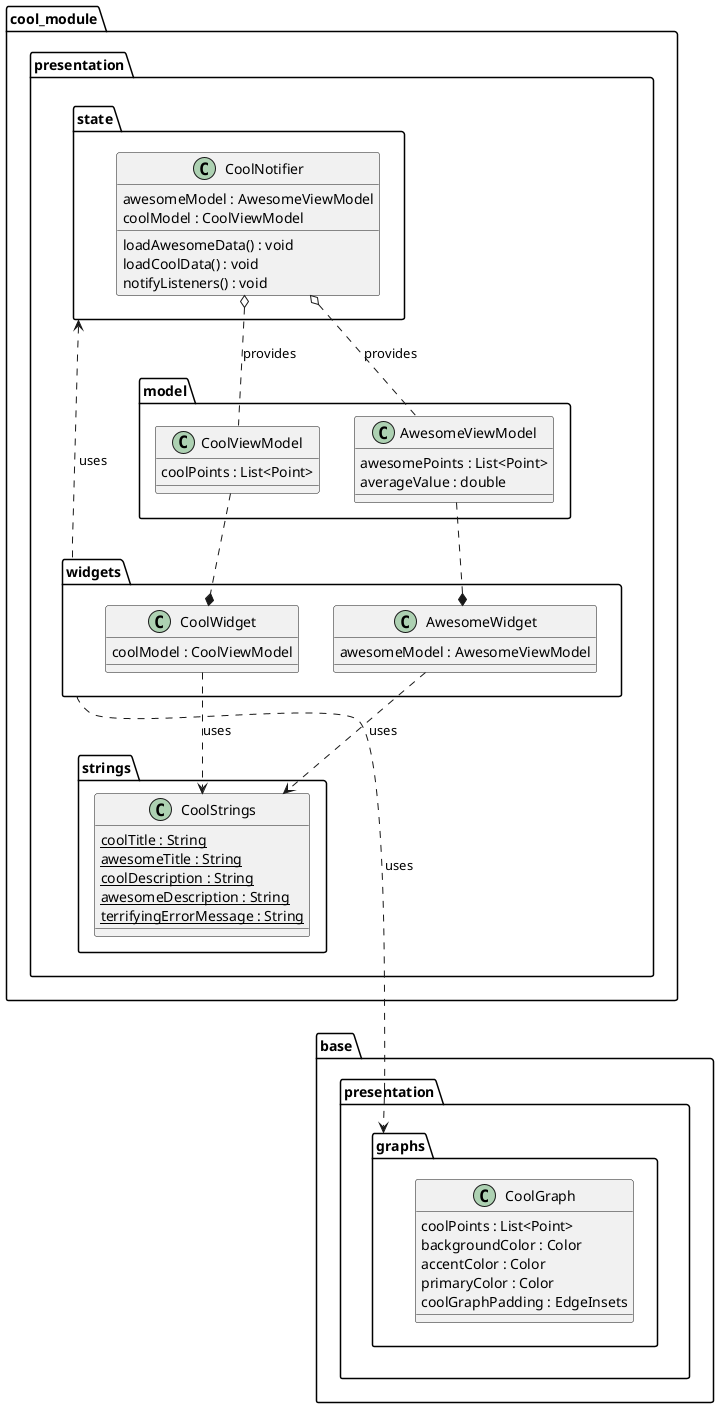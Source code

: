 @startuml widget_structure_class_diagram
top to bottom direction

package base.presentation.graphs {
    class CoolGraph {
        coolPoints : List<Point>
        backgroundColor : Color
        accentColor : Color
        primaryColor : Color
        coolGraphPadding : EdgeInsets
    }
}

package cool_module.presentation {
    package state {
        class CoolNotifier {
            awesomeModel : AwesomeViewModel
            coolModel : CoolViewModel

            loadAwesomeData() : void
            loadCoolData() : void
            notifyListeners() : void
        }
    }

    package model {
        class CoolViewModel {
            coolPoints : List<Point>
        }

        class AwesomeViewModel {
            awesomePoints : List<Point>
            averageValue : double
        }
    }

    package widgets {
        class CoolWidget {
            coolModel : CoolViewModel
        }

        class AwesomeWidget {
            awesomeModel : AwesomeViewModel
        }
    }

    package strings {
        class CoolStrings {
            {static} coolTitle : String
            {static} awesomeTitle : String
            {static} coolDescription : String
            {static} awesomeDescription : String
            {static} terrifyingErrorMessage : String
        }
    }
}

widgets ...> base.presentation.graphs : uses
widgets .up.> state : uses

CoolNotifier o.down. AwesomeViewModel : provides
CoolNotifier o.down. CoolViewModel : provides

CoolWidget ..> CoolStrings : uses
CoolWidget *.up. CoolViewModel

AwesomeWidget *.up. AwesomeViewModel
AwesomeWidget ..> CoolStrings : uses

@enduml
